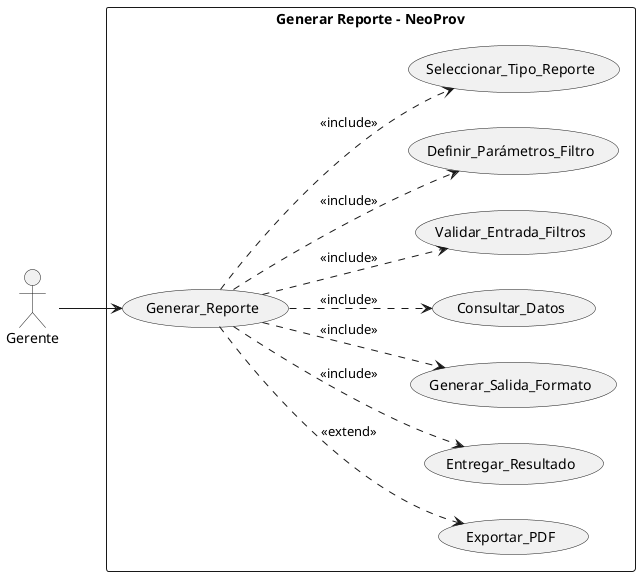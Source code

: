 @startuml diagramaCasoUsoDiez
left to right direction
actor "Gerente" as Gerente

rectangle "Generar Reporte - NeoProv" {
    usecase "Generar_Reporte" as UC1
    usecase "Exportar_PDF" as UC2
    usecase "Entregar_Resultado" as UC3
    usecase "Generar_Salida_Formato" as UC4
    usecase "Consultar_Datos" as UC5
    usecase "Validar_Entrada_Filtros" as UC6
    usecase "Definir_Parámetros_Filtro" as UC7
    usecase "Seleccionar_Tipo_Reporte" as UC8
}

Gerente --> UC1
UC1 ..> UC2 : <<extend>>
UC1 ..> UC3 : <<include>>
UC1 ..> UC4 : <<include>>
UC1 ..> UC5 : <<include>>
UC1 ..> UC6 : <<include>>
UC1 ..> UC7 : <<include>>
UC1 ..> UC8 : <<include>>




@enduml
